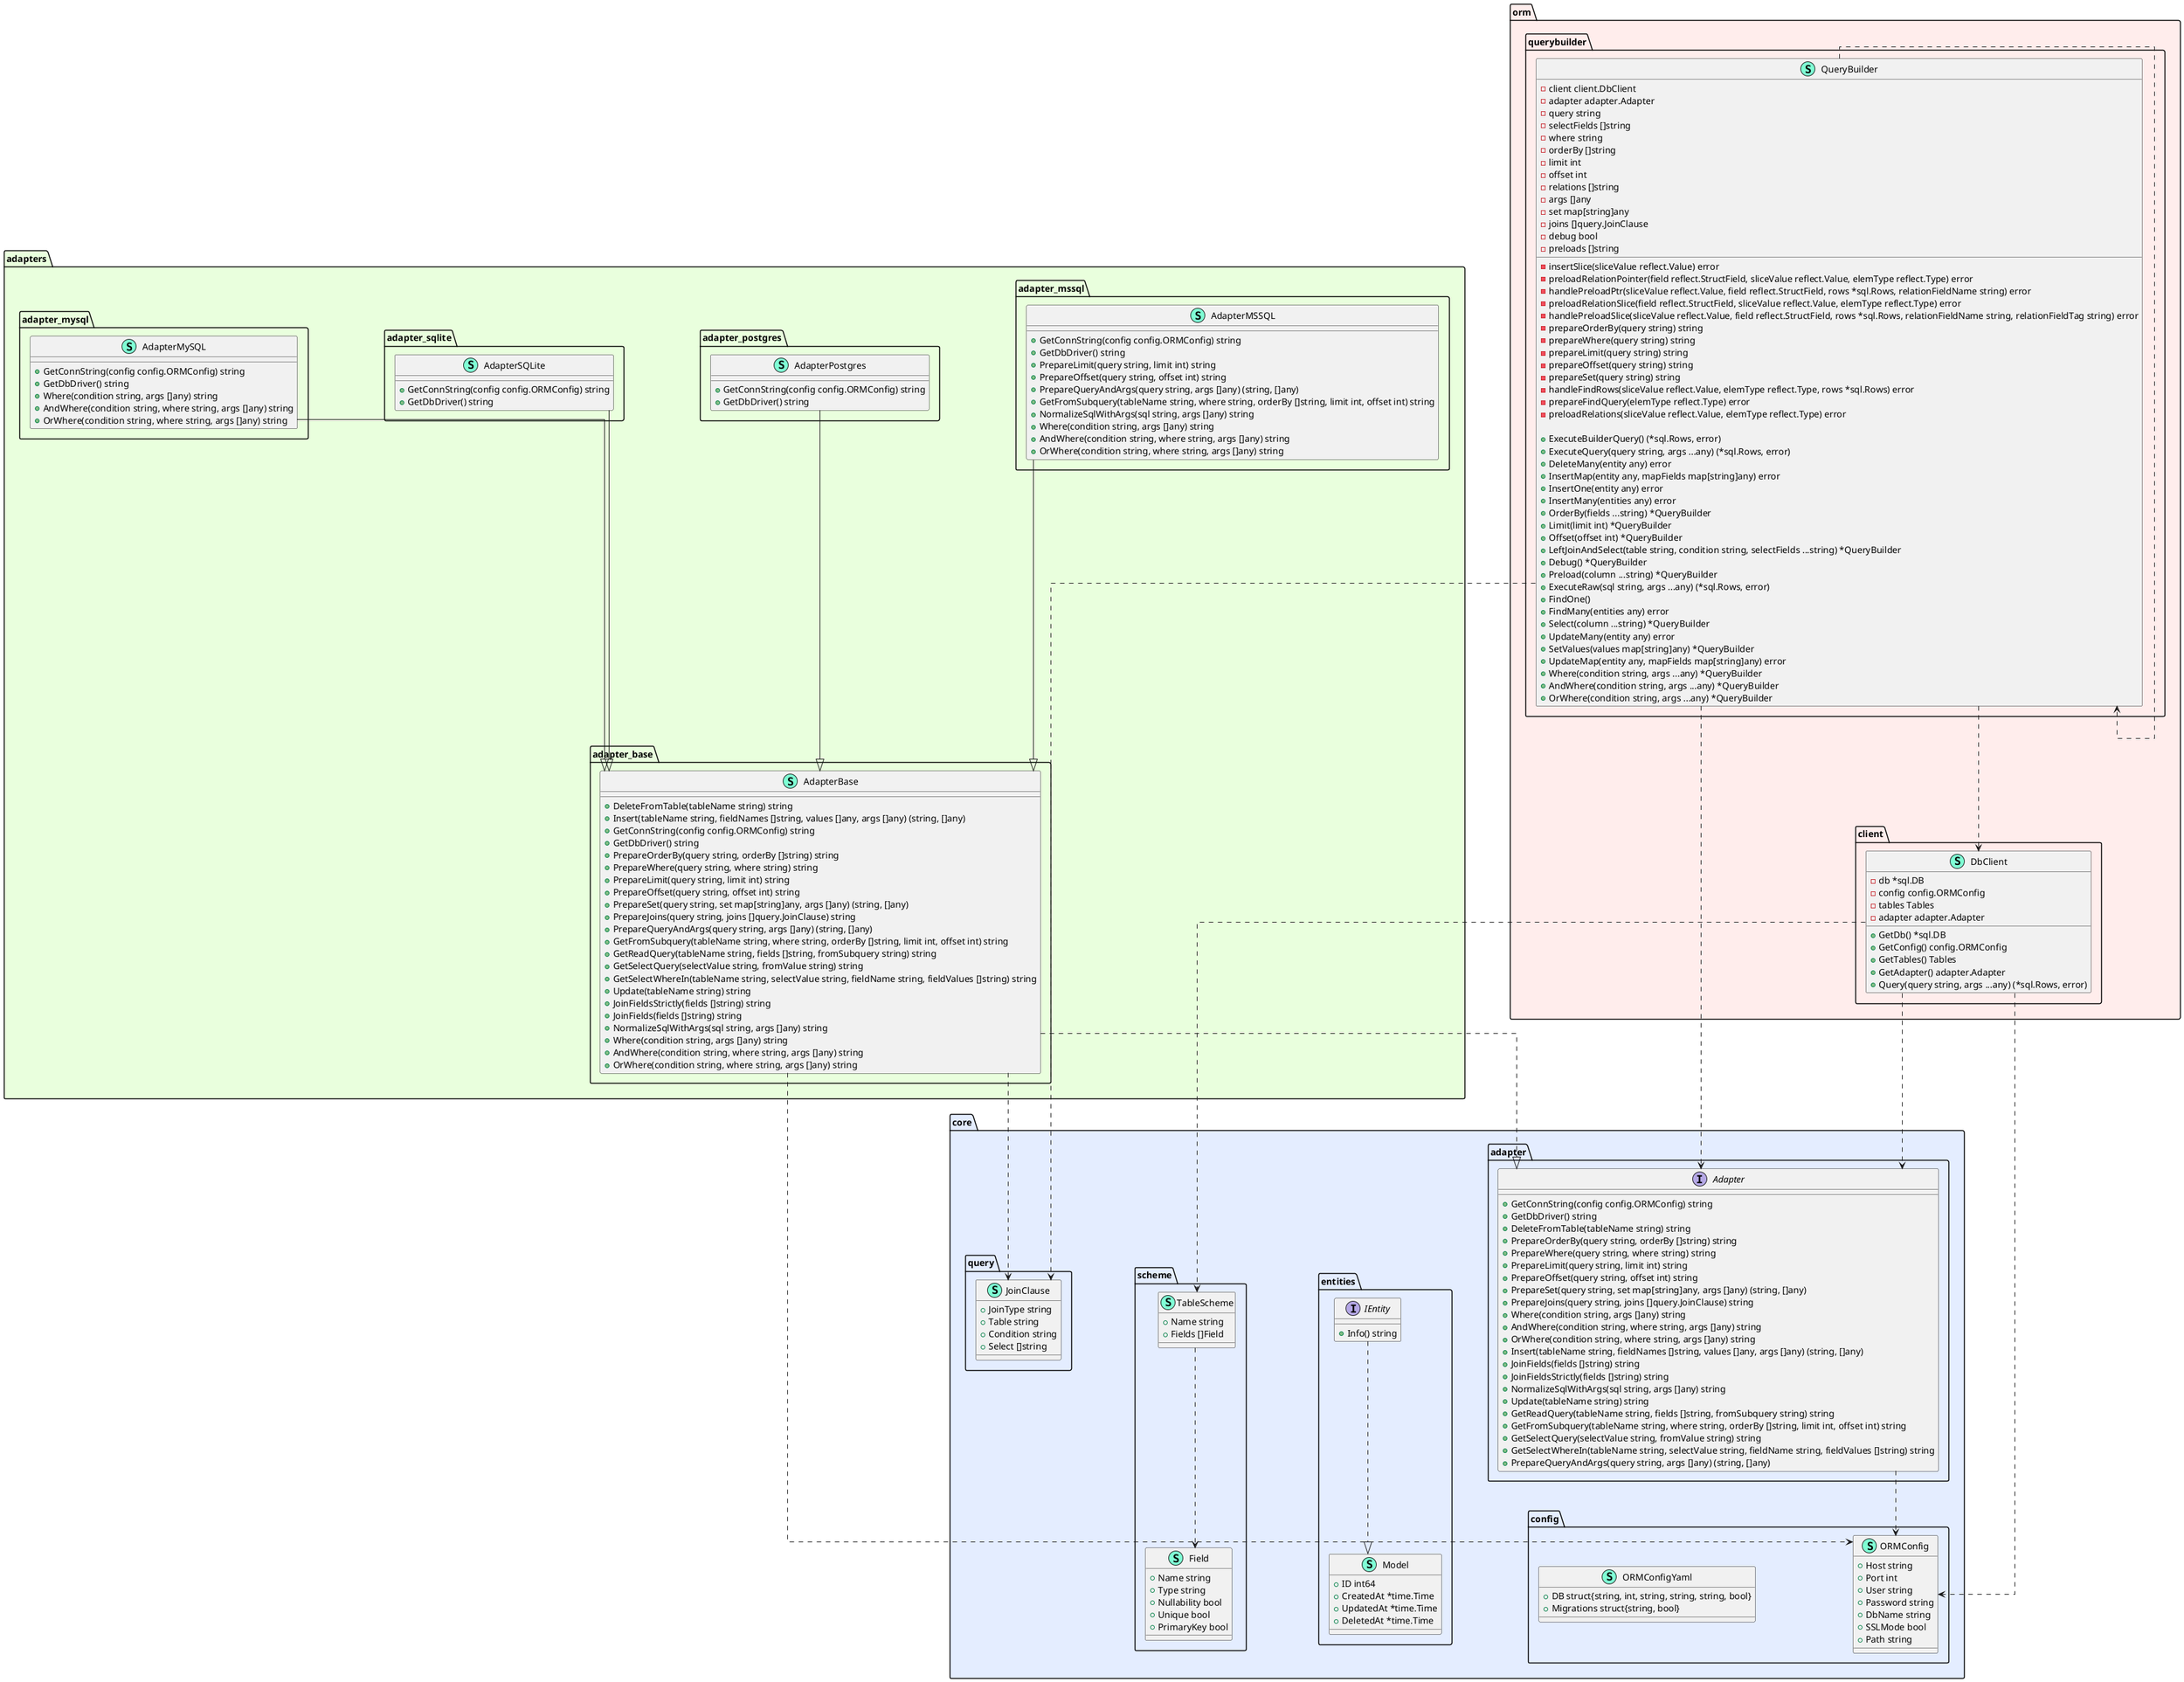 @startuml

skinparam padding 0
skinparam nodesep 150
skinparam ranksep 100
skinparam linetype ortho

package core #E4EDFF {
    package adapter {
        interface Adapter  {
            + GetConnString(config config.ORMConfig) string
            + GetDbDriver() string
            + DeleteFromTable(tableName string) string
            + PrepareOrderBy(query string, orderBy []string) string
            + PrepareWhere(query string, where string) string
            + PrepareLimit(query string, limit int) string
            + PrepareOffset(query string, offset int) string
            + PrepareSet(query string, set map[string]any, args []any) (string, []any)
            + PrepareJoins(query string, joins []query.JoinClause) string
            + Where(condition string, args []any) string
            + AndWhere(condition string, where string, args []any) string
            + OrWhere(condition string, where string, args []any) string
            + Insert(tableName string, fieldNames []string, values []any, args []any) (string, []any)
            + JoinFields(fields []string) string
            + JoinFieldsStrictly(fields []string) string
            + NormalizeSqlWithArgs(sql string, args []any) string
            + Update(tableName string) string
            + GetReadQuery(tableName string, fields []string, fromSubquery string) string
            + GetFromSubquery(tableName string, where string, orderBy []string, limit int, offset int) string
            + GetSelectQuery(selectValue string, fromValue string) string
            + GetSelectWhereIn(tableName string, selectValue string, fieldName string, fieldValues []string) string
            + PrepareQueryAndArgs(query string, args []any) (string, []any)
        }
    }
    core.adapter.Adapter ..> core.config.ORMConfig

    package config {
        class ORMConfig << (S,Aquamarine) >> {
            + Host string
            + Port int
            + User string
            + Password string
            + DbName string
            + SSLMode bool
            + Path string
        }
        class ORMConfigYaml << (S,Aquamarine) >> {
            + DB struct{string, int, string, string, string, bool}
            + Migrations struct{string, bool}
        }
    }

    package entities {
        interface IEntity  {
            + Info() string
        }
        class Model << (S,Aquamarine) >> {
            + ID int64
            + CreatedAt *time.Time
            + UpdatedAt *time.Time
            + DeletedAt *time.Time
        }
    }
    core.entities.IEntity ..|> core.entities.Model

    package query {
        class JoinClause << (S,Aquamarine) >> {
            + JoinType string
            + Table string
            + Condition string
            + Select []string
        }
    }


    package scheme {
        class Field << (S,Aquamarine) >> {
            + Name string
            + Type string
            + Nullability bool
            + Unique bool
            + PrimaryKey bool
        }
        class TableScheme << (S,Aquamarine) >> {
            + Name string
            + Fields []Field
        }
    }
    core.scheme.TableScheme ..> core.scheme.Field
}

package adapters #E9FFDD {
    package adapter_base {
        class AdapterBase << (S,Aquamarine) >> {
            + DeleteFromTable(tableName string) string
            + Insert(tableName string, fieldNames []string, values []any, args []any) (string, []any)
            + GetConnString(config config.ORMConfig) string
            + GetDbDriver() string
            + PrepareOrderBy(query string, orderBy []string) string
            + PrepareWhere(query string, where string) string
            + PrepareLimit(query string, limit int) string
            + PrepareOffset(query string, offset int) string
            + PrepareSet(query string, set map[string]any, args []any) (string, []any)
            + PrepareJoins(query string, joins []query.JoinClause) string
            + PrepareQueryAndArgs(query string, args []any) (string, []any)
            + GetFromSubquery(tableName string, where string, orderBy []string, limit int, offset int) string
            + GetReadQuery(tableName string, fields []string, fromSubquery string) string
            + GetSelectQuery(selectValue string, fromValue string) string
            + GetSelectWhereIn(tableName string, selectValue string, fieldName string, fieldValues []string) string
            + Update(tableName string) string
            + JoinFieldsStrictly(fields []string) string
            + JoinFields(fields []string) string
            + NormalizeSqlWithArgs(sql string, args []any) string
            + Where(condition string, args []any) string
            + AndWhere(condition string, where string, args []any) string
            + OrWhere(condition string, where string, args []any) string
        }
        adapters.adapter_base.AdapterBase ..> core.config.ORMConfig
        adapters.adapter_base.AdapterBase ..> core.query.JoinClause
        adapters.adapter_base.AdapterBase ..|> core.adapter.Adapter
    }

    package adapter_mssql {
        class AdapterMSSQL << (S,Aquamarine) >> {
            + GetConnString(config config.ORMConfig) string
            + GetDbDriver() string
            + PrepareLimit(query string, limit int) string
            + PrepareOffset(query string, offset int) string
            + PrepareQueryAndArgs(query string, args []any) (string, []any)
            + GetFromSubquery(tableName string, where string, orderBy []string, limit int, offset int) string
            + NormalizeSqlWithArgs(sql string, args []any) string
            + Where(condition string, args []any) string
            + AndWhere(condition string, where string, args []any) string
            + OrWhere(condition string, where string, args []any) string
        }
        adapters.adapter_mssql.AdapterMSSQL -[norank]-|> adapters.adapter_base.AdapterBase
    }

    package adapter_mysql {
        class AdapterMySQL << (S,Aquamarine) >> {
            + GetConnString(config config.ORMConfig) string
            + GetDbDriver() string
            + Where(condition string, args []any) string
            + AndWhere(condition string, where string, args []any) string
            + OrWhere(condition string, where string, args []any) string
        }
        adapters.adapter_mysql.AdapterMySQL --|> adapters.adapter_base.AdapterBase
    }

    package adapter_postgres {
        class AdapterPostgres << (S,Aquamarine) >> {
            + GetConnString(config config.ORMConfig) string
            + GetDbDriver() string
        }
        adapters.adapter_postgres.AdapterPostgres --|> adapters.adapter_base.AdapterBase
    }

    package adapter_sqlite {
        class AdapterSQLite << (S,Aquamarine) >> {
            + GetConnString(config config.ORMConfig) string
            + GetDbDriver() string
        }
        adapters.adapter_sqlite.AdapterSQLite --|> adapters.adapter_base.AdapterBase
    }
}

package orm #FFEDEC {
    package client {
        class DbClient << (S,Aquamarine) >> {
            - db *sql.DB
            - config config.ORMConfig
            - tables Tables
            - adapter adapter.Adapter

            + GetDb() *sql.DB
            + GetConfig() config.ORMConfig
            + GetTables() Tables
            + GetAdapter() adapter.Adapter
            + Query(query string, args ...any) (*sql.Rows, error)
        }
        orm.client.DbClient ..> core.config.ORMConfig
        orm.client.DbClient ..> core.adapter.Adapter
'        orm.client.DbClient ..> orm.client.Tables
        orm.client.DbClient ..> TableScheme

    }

    package querybuilder {
        class QueryBuilder << (S,Aquamarine) >> {
            - client client.DbClient
            - adapter adapter.Adapter
            - query string
            - selectFields []string
            - where string
            - orderBy []string
            - limit int
            - offset int
            - relations []string
            - args []any
            - set map[string]any
            - joins []query.JoinClause
            - debug bool
            - preloads []string

            - insertSlice(sliceValue reflect.Value) error
            - preloadRelationPointer(field reflect.StructField, sliceValue reflect.Value, elemType reflect.Type) error
            - handlePreloadPtr(sliceValue reflect.Value, field reflect.StructField, rows *sql.Rows, relationFieldName string) error
            - preloadRelationSlice(field reflect.StructField, sliceValue reflect.Value, elemType reflect.Type) error
            - handlePreloadSlice(sliceValue reflect.Value, field reflect.StructField, rows *sql.Rows, relationFieldName string, relationFieldTag string) error
            - prepareOrderBy(query string) string
            - prepareWhere(query string) string
            - prepareLimit(query string) string
            - prepareOffset(query string) string
            - prepareSet(query string) string
            - handleFindRows(sliceValue reflect.Value, elemType reflect.Type, rows *sql.Rows) error
            - prepareFindQuery(elemType reflect.Type) error
            - preloadRelations(sliceValue reflect.Value, elemType reflect.Type) error

            + ExecuteBuilderQuery() (*sql.Rows, error)
            + ExecuteQuery(query string, args ...any) (*sql.Rows, error)
            + DeleteMany(entity any) error
            + InsertMap(entity any, mapFields map[string]any) error
            + InsertOne(entity any) error
            + InsertMany(entities any) error
            + OrderBy(fields ...string) *QueryBuilder
            + Limit(limit int) *QueryBuilder
            + Offset(offset int) *QueryBuilder
            + LeftJoinAndSelect(table string, condition string, selectFields ...string) *QueryBuilder
            + Debug() *QueryBuilder
            + Preload(column ...string) *QueryBuilder
            + ExecuteRaw(sql string, args ...any) (*sql.Rows, error)
            + FindOne()
            + FindMany(entities any) error
            + Select(column ...string) *QueryBuilder
            + UpdateMany(entity any) error
            + SetValues(values map[string]any) *QueryBuilder
            + UpdateMap(entity any, mapFields map[string]any) error
            + Where(condition string, args ...any) *QueryBuilder
            + AndWhere(condition string, args ...any) *QueryBuilder
            + OrWhere(condition string, args ...any) *QueryBuilder
        }
        orm.querybuilder.QueryBuilder ..> orm.client.DbClient
        orm.querybuilder.QueryBuilder ..> core.adapter.Adapter
        orm.querybuilder.QueryBuilder ..> orm.querybuilder.QueryBuilder
        orm.querybuilder.QueryBuilder ..> core.query.JoinClause
    }
}

@enduml